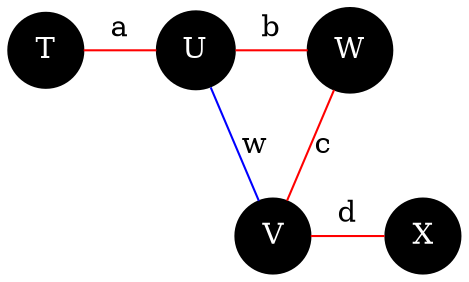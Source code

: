 graph mst {
	node [shape=circle fontcolor=white style=filled fillcolor=black];
	{rank=same;
		T -- U [color=red label="a"];
		U -- W [color=red label="b"];
	}
	W -- V [color=red label="c"];
	U -- V [color=blue label="w"];
	{rank=same;
		V -- X [color=red label="d"];
	}
}
